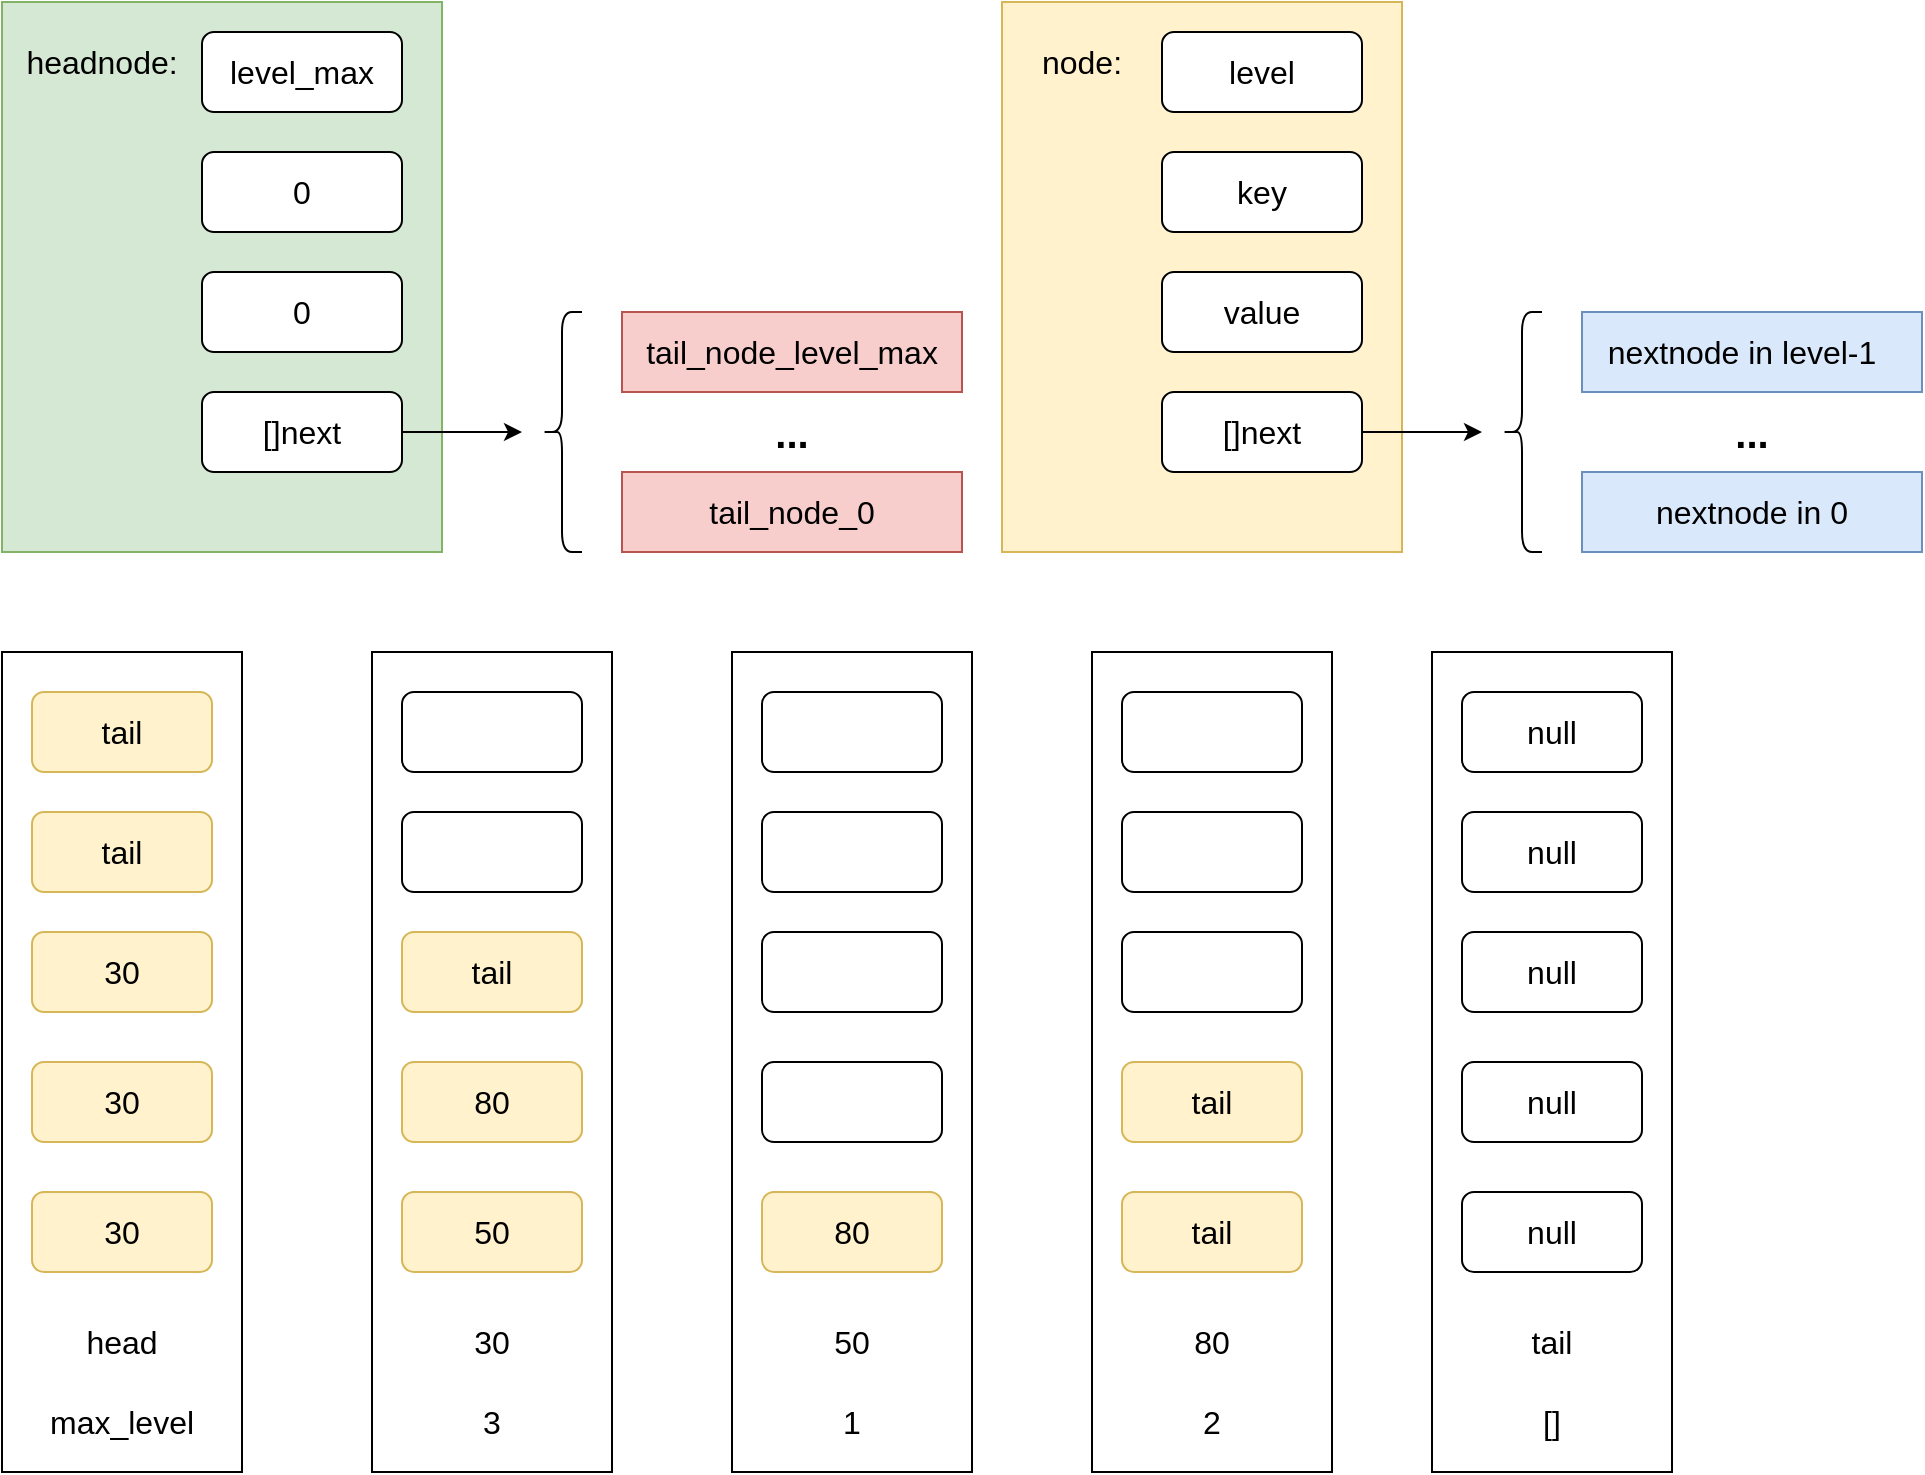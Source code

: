 <mxfile version="21.2.8" type="device">
  <diagram name="第 1 页" id="2TdzW1cNiW87xmYJIBx-">
    <mxGraphModel dx="1863" dy="606" grid="1" gridSize="10" guides="1" tooltips="1" connect="1" arrows="1" fold="1" page="1" pageScale="1" pageWidth="827" pageHeight="1169" math="0" shadow="0">
      <root>
        <mxCell id="0" />
        <mxCell id="1" parent="0" />
        <mxCell id="YpfszNmPL0_AXZ_S2VL3-103" value="" style="rounded=0;whiteSpace=wrap;html=1;" vertex="1" parent="1">
          <mxGeometry x="-440" y="450" width="120" height="410" as="geometry" />
        </mxCell>
        <mxCell id="YpfszNmPL0_AXZ_S2VL3-45" value="" style="rounded=0;whiteSpace=wrap;html=1;fillColor=#fff2cc;strokeColor=#d6b656;" vertex="1" parent="1">
          <mxGeometry x="60" y="125" width="200" height="275" as="geometry" />
        </mxCell>
        <mxCell id="YpfszNmPL0_AXZ_S2VL3-8" value="" style="rounded=0;whiteSpace=wrap;html=1;fillColor=#dae8fc;strokeColor=#6c8ebf;" vertex="1" parent="1">
          <mxGeometry x="350" y="280" width="170" height="40" as="geometry" />
        </mxCell>
        <mxCell id="YpfszNmPL0_AXZ_S2VL3-1" value="&lt;font style=&quot;font-size: 16px;&quot;&gt;node:&lt;/font&gt;" style="text;strokeColor=none;align=center;fillColor=none;html=1;verticalAlign=middle;whiteSpace=wrap;rounded=0;" vertex="1" parent="1">
          <mxGeometry x="70" y="140" width="60" height="30" as="geometry" />
        </mxCell>
        <mxCell id="YpfszNmPL0_AXZ_S2VL3-2" value="" style="rounded=1;whiteSpace=wrap;html=1;" vertex="1" parent="1">
          <mxGeometry x="140" y="140" width="100" height="40" as="geometry" />
        </mxCell>
        <mxCell id="YpfszNmPL0_AXZ_S2VL3-3" value="&lt;font style=&quot;font-size: 16px;&quot;&gt;level&lt;/font&gt;" style="text;strokeColor=none;align=center;fillColor=none;html=1;verticalAlign=middle;whiteSpace=wrap;rounded=0;" vertex="1" parent="1">
          <mxGeometry x="160" y="145" width="60" height="30" as="geometry" />
        </mxCell>
        <mxCell id="YpfszNmPL0_AXZ_S2VL3-4" value="" style="rounded=1;whiteSpace=wrap;html=1;" vertex="1" parent="1">
          <mxGeometry x="140" y="200" width="100" height="40" as="geometry" />
        </mxCell>
        <mxCell id="YpfszNmPL0_AXZ_S2VL3-5" value="&lt;font style=&quot;font-size: 16px;&quot;&gt;key&lt;/font&gt;" style="text;strokeColor=none;align=center;fillColor=none;html=1;verticalAlign=middle;whiteSpace=wrap;rounded=0;" vertex="1" parent="1">
          <mxGeometry x="160" y="205" width="60" height="30" as="geometry" />
        </mxCell>
        <mxCell id="YpfszNmPL0_AXZ_S2VL3-6" value="" style="rounded=1;whiteSpace=wrap;html=1;" vertex="1" parent="1">
          <mxGeometry x="140" y="260" width="100" height="40" as="geometry" />
        </mxCell>
        <mxCell id="YpfszNmPL0_AXZ_S2VL3-7" value="&lt;font style=&quot;font-size: 16px;&quot;&gt;value&lt;/font&gt;" style="text;strokeColor=none;align=center;fillColor=none;html=1;verticalAlign=middle;whiteSpace=wrap;rounded=0;" vertex="1" parent="1">
          <mxGeometry x="160" y="265" width="60" height="30" as="geometry" />
        </mxCell>
        <mxCell id="YpfszNmPL0_AXZ_S2VL3-11" value="" style="rounded=1;whiteSpace=wrap;html=1;" vertex="1" parent="1">
          <mxGeometry x="140" y="320" width="100" height="40" as="geometry" />
        </mxCell>
        <mxCell id="YpfszNmPL0_AXZ_S2VL3-12" value="&lt;font style=&quot;font-size: 16px;&quot;&gt;[]next&lt;/font&gt;" style="text;strokeColor=none;align=center;fillColor=none;html=1;verticalAlign=middle;whiteSpace=wrap;rounded=0;" vertex="1" parent="1">
          <mxGeometry x="160" y="325" width="60" height="30" as="geometry" />
        </mxCell>
        <mxCell id="YpfszNmPL0_AXZ_S2VL3-13" value="" style="endArrow=classic;html=1;rounded=0;exitX=1;exitY=0.5;exitDx=0;exitDy=0;" edge="1" parent="1" source="YpfszNmPL0_AXZ_S2VL3-11">
          <mxGeometry width="50" height="50" relative="1" as="geometry">
            <mxPoint x="320" y="370" as="sourcePoint" />
            <mxPoint x="300" y="340" as="targetPoint" />
          </mxGeometry>
        </mxCell>
        <mxCell id="YpfszNmPL0_AXZ_S2VL3-14" value="" style="shape=curlyBracket;whiteSpace=wrap;html=1;rounded=1;labelPosition=left;verticalLabelPosition=middle;align=right;verticalAlign=middle;" vertex="1" parent="1">
          <mxGeometry x="310" y="280" width="20" height="120" as="geometry" />
        </mxCell>
        <mxCell id="YpfszNmPL0_AXZ_S2VL3-41" value="" style="rounded=0;whiteSpace=wrap;html=1;fillColor=#dae8fc;strokeColor=#6c8ebf;" vertex="1" parent="1">
          <mxGeometry x="350" y="360" width="170" height="40" as="geometry" />
        </mxCell>
        <mxCell id="YpfszNmPL0_AXZ_S2VL3-42" value="&lt;font style=&quot;font-size: 20px;&quot;&gt;&lt;b&gt;...&lt;/b&gt;&lt;/font&gt;" style="text;strokeColor=none;align=center;fillColor=none;html=1;verticalAlign=middle;whiteSpace=wrap;rounded=0;" vertex="1" parent="1">
          <mxGeometry x="405" y="325" width="60" height="30" as="geometry" />
        </mxCell>
        <mxCell id="YpfszNmPL0_AXZ_S2VL3-43" value="&lt;font style=&quot;font-size: 16px;&quot;&gt;nextnode in level-1&lt;/font&gt;" style="text;strokeColor=none;align=center;fillColor=none;html=1;verticalAlign=middle;whiteSpace=wrap;rounded=0;" vertex="1" parent="1">
          <mxGeometry x="350" y="285" width="160" height="30" as="geometry" />
        </mxCell>
        <mxCell id="YpfszNmPL0_AXZ_S2VL3-44" value="&lt;font style=&quot;font-size: 16px;&quot;&gt;nextnode in 0&lt;/font&gt;" style="text;strokeColor=none;align=center;fillColor=none;html=1;verticalAlign=middle;whiteSpace=wrap;rounded=0;" vertex="1" parent="1">
          <mxGeometry x="355" y="365" width="160" height="30" as="geometry" />
        </mxCell>
        <mxCell id="YpfszNmPL0_AXZ_S2VL3-46" value="" style="rounded=0;whiteSpace=wrap;html=1;fillColor=#d5e8d4;strokeColor=#82b366;" vertex="1" parent="1">
          <mxGeometry x="-440" y="125" width="220" height="275" as="geometry" />
        </mxCell>
        <mxCell id="YpfszNmPL0_AXZ_S2VL3-47" value="" style="rounded=0;whiteSpace=wrap;html=1;fillColor=#f8cecc;strokeColor=#b85450;" vertex="1" parent="1">
          <mxGeometry x="-130" y="280" width="170" height="40" as="geometry" />
        </mxCell>
        <mxCell id="YpfszNmPL0_AXZ_S2VL3-48" value="&lt;font style=&quot;font-size: 16px;&quot;&gt;headnode:&lt;/font&gt;" style="text;strokeColor=none;align=center;fillColor=none;html=1;verticalAlign=middle;whiteSpace=wrap;rounded=0;" vertex="1" parent="1">
          <mxGeometry x="-420" y="140" width="60" height="30" as="geometry" />
        </mxCell>
        <mxCell id="YpfszNmPL0_AXZ_S2VL3-49" value="" style="rounded=1;whiteSpace=wrap;html=1;" vertex="1" parent="1">
          <mxGeometry x="-340" y="140" width="100" height="40" as="geometry" />
        </mxCell>
        <mxCell id="YpfszNmPL0_AXZ_S2VL3-50" value="&lt;font style=&quot;font-size: 16px;&quot;&gt;level_max&lt;/font&gt;" style="text;strokeColor=none;align=center;fillColor=none;html=1;verticalAlign=middle;whiteSpace=wrap;rounded=0;" vertex="1" parent="1">
          <mxGeometry x="-320" y="145" width="60" height="30" as="geometry" />
        </mxCell>
        <mxCell id="YpfszNmPL0_AXZ_S2VL3-51" value="" style="rounded=1;whiteSpace=wrap;html=1;" vertex="1" parent="1">
          <mxGeometry x="-340" y="200" width="100" height="40" as="geometry" />
        </mxCell>
        <mxCell id="YpfszNmPL0_AXZ_S2VL3-52" value="&lt;span style=&quot;font-size: 16px;&quot;&gt;0&lt;/span&gt;" style="text;strokeColor=none;align=center;fillColor=none;html=1;verticalAlign=middle;whiteSpace=wrap;rounded=0;" vertex="1" parent="1">
          <mxGeometry x="-320" y="205" width="60" height="30" as="geometry" />
        </mxCell>
        <mxCell id="YpfszNmPL0_AXZ_S2VL3-53" value="" style="rounded=1;whiteSpace=wrap;html=1;" vertex="1" parent="1">
          <mxGeometry x="-340" y="260" width="100" height="40" as="geometry" />
        </mxCell>
        <mxCell id="YpfszNmPL0_AXZ_S2VL3-54" value="&lt;font style=&quot;font-size: 16px;&quot;&gt;0&lt;/font&gt;" style="text;strokeColor=none;align=center;fillColor=none;html=1;verticalAlign=middle;whiteSpace=wrap;rounded=0;" vertex="1" parent="1">
          <mxGeometry x="-320" y="265" width="60" height="30" as="geometry" />
        </mxCell>
        <mxCell id="YpfszNmPL0_AXZ_S2VL3-55" value="" style="rounded=1;whiteSpace=wrap;html=1;" vertex="1" parent="1">
          <mxGeometry x="-340" y="320" width="100" height="40" as="geometry" />
        </mxCell>
        <mxCell id="YpfszNmPL0_AXZ_S2VL3-56" value="&lt;font style=&quot;font-size: 16px;&quot;&gt;[]next&lt;/font&gt;" style="text;strokeColor=none;align=center;fillColor=none;html=1;verticalAlign=middle;whiteSpace=wrap;rounded=0;" vertex="1" parent="1">
          <mxGeometry x="-320" y="325" width="60" height="30" as="geometry" />
        </mxCell>
        <mxCell id="YpfszNmPL0_AXZ_S2VL3-57" value="" style="endArrow=classic;html=1;rounded=0;exitX=1;exitY=0.5;exitDx=0;exitDy=0;" edge="1" parent="1" source="YpfszNmPL0_AXZ_S2VL3-55">
          <mxGeometry width="50" height="50" relative="1" as="geometry">
            <mxPoint x="-160" y="370" as="sourcePoint" />
            <mxPoint x="-180" y="340" as="targetPoint" />
          </mxGeometry>
        </mxCell>
        <mxCell id="YpfszNmPL0_AXZ_S2VL3-58" value="" style="shape=curlyBracket;whiteSpace=wrap;html=1;rounded=1;labelPosition=left;verticalLabelPosition=middle;align=right;verticalAlign=middle;" vertex="1" parent="1">
          <mxGeometry x="-170" y="280" width="20" height="120" as="geometry" />
        </mxCell>
        <mxCell id="YpfszNmPL0_AXZ_S2VL3-59" value="" style="rounded=0;whiteSpace=wrap;html=1;fillColor=#f8cecc;strokeColor=#b85450;" vertex="1" parent="1">
          <mxGeometry x="-130" y="360" width="170" height="40" as="geometry" />
        </mxCell>
        <mxCell id="YpfszNmPL0_AXZ_S2VL3-60" value="&lt;font style=&quot;font-size: 20px;&quot;&gt;&lt;b&gt;...&lt;/b&gt;&lt;/font&gt;" style="text;strokeColor=none;align=center;fillColor=none;html=1;verticalAlign=middle;whiteSpace=wrap;rounded=0;" vertex="1" parent="1">
          <mxGeometry x="-75" y="325" width="60" height="30" as="geometry" />
        </mxCell>
        <mxCell id="YpfszNmPL0_AXZ_S2VL3-62" value="&lt;font style=&quot;font-size: 16px;&quot;&gt;tail_node_0&lt;/font&gt;" style="text;strokeColor=none;align=center;fillColor=none;html=1;verticalAlign=middle;whiteSpace=wrap;rounded=0;" vertex="1" parent="1">
          <mxGeometry x="-125" y="365" width="160" height="30" as="geometry" />
        </mxCell>
        <mxCell id="YpfszNmPL0_AXZ_S2VL3-63" value="&lt;font style=&quot;font-size: 16px;&quot;&gt;tail_node_level_max&lt;/font&gt;" style="text;strokeColor=none;align=center;fillColor=none;html=1;verticalAlign=middle;whiteSpace=wrap;rounded=0;" vertex="1" parent="1">
          <mxGeometry x="-125" y="285" width="160" height="30" as="geometry" />
        </mxCell>
        <mxCell id="YpfszNmPL0_AXZ_S2VL3-77" value="" style="rounded=1;whiteSpace=wrap;html=1;fillColor=#fff2cc;strokeColor=#d6b656;" vertex="1" parent="1">
          <mxGeometry x="-425" y="720" width="90" height="40" as="geometry" />
        </mxCell>
        <mxCell id="YpfszNmPL0_AXZ_S2VL3-78" value="" style="rounded=1;whiteSpace=wrap;html=1;fillColor=#fff2cc;strokeColor=#d6b656;" vertex="1" parent="1">
          <mxGeometry x="-425" y="655" width="90" height="40" as="geometry" />
        </mxCell>
        <mxCell id="YpfszNmPL0_AXZ_S2VL3-79" value="" style="rounded=1;whiteSpace=wrap;html=1;fillColor=#fff2cc;strokeColor=#d6b656;" vertex="1" parent="1">
          <mxGeometry x="-425" y="590" width="90" height="40" as="geometry" />
        </mxCell>
        <mxCell id="YpfszNmPL0_AXZ_S2VL3-80" value="" style="rounded=1;whiteSpace=wrap;html=1;fillColor=#fff2cc;strokeColor=#d6b656;" vertex="1" parent="1">
          <mxGeometry x="-425" y="530" width="90" height="40" as="geometry" />
        </mxCell>
        <mxCell id="YpfszNmPL0_AXZ_S2VL3-81" value="" style="rounded=1;whiteSpace=wrap;html=1;fillColor=#fff2cc;strokeColor=#d6b656;" vertex="1" parent="1">
          <mxGeometry x="-425" y="470" width="90" height="40" as="geometry" />
        </mxCell>
        <mxCell id="YpfszNmPL0_AXZ_S2VL3-99" value="&lt;font style=&quot;font-size: 16px;&quot;&gt;head&lt;/font&gt;" style="text;strokeColor=none;align=center;fillColor=none;html=1;verticalAlign=middle;whiteSpace=wrap;rounded=0;" vertex="1" parent="1">
          <mxGeometry x="-410" y="780" width="60" height="30" as="geometry" />
        </mxCell>
        <mxCell id="YpfszNmPL0_AXZ_S2VL3-104" value="&lt;font style=&quot;font-size: 16px;&quot;&gt;max_level&lt;/font&gt;" style="text;strokeColor=none;align=center;fillColor=none;html=1;verticalAlign=middle;whiteSpace=wrap;rounded=0;" vertex="1" parent="1">
          <mxGeometry x="-410" y="820" width="60" height="30" as="geometry" />
        </mxCell>
        <mxCell id="YpfszNmPL0_AXZ_S2VL3-106" value="" style="rounded=0;whiteSpace=wrap;html=1;" vertex="1" parent="1">
          <mxGeometry x="-255" y="450" width="120" height="410" as="geometry" />
        </mxCell>
        <mxCell id="YpfszNmPL0_AXZ_S2VL3-107" value="" style="rounded=1;whiteSpace=wrap;html=1;fillColor=#fff2cc;strokeColor=#d6b656;" vertex="1" parent="1">
          <mxGeometry x="-240" y="720" width="90" height="40" as="geometry" />
        </mxCell>
        <mxCell id="YpfszNmPL0_AXZ_S2VL3-108" value="" style="rounded=1;whiteSpace=wrap;html=1;fillColor=#fff2cc;strokeColor=#d6b656;" vertex="1" parent="1">
          <mxGeometry x="-240" y="655" width="90" height="40" as="geometry" />
        </mxCell>
        <mxCell id="YpfszNmPL0_AXZ_S2VL3-109" value="" style="rounded=1;whiteSpace=wrap;html=1;fillColor=#fff2cc;strokeColor=#d6b656;" vertex="1" parent="1">
          <mxGeometry x="-240" y="590" width="90" height="40" as="geometry" />
        </mxCell>
        <mxCell id="YpfszNmPL0_AXZ_S2VL3-110" value="" style="rounded=1;whiteSpace=wrap;html=1;" vertex="1" parent="1">
          <mxGeometry x="-240" y="530" width="90" height="40" as="geometry" />
        </mxCell>
        <mxCell id="YpfszNmPL0_AXZ_S2VL3-111" value="" style="rounded=1;whiteSpace=wrap;html=1;" vertex="1" parent="1">
          <mxGeometry x="-240" y="470" width="90" height="40" as="geometry" />
        </mxCell>
        <mxCell id="YpfszNmPL0_AXZ_S2VL3-112" value="&lt;font style=&quot;font-size: 16px;&quot;&gt;30&lt;/font&gt;" style="text;strokeColor=none;align=center;fillColor=none;html=1;verticalAlign=middle;whiteSpace=wrap;rounded=0;" vertex="1" parent="1">
          <mxGeometry x="-225" y="780" width="60" height="30" as="geometry" />
        </mxCell>
        <mxCell id="YpfszNmPL0_AXZ_S2VL3-113" value="&lt;font style=&quot;font-size: 16px;&quot;&gt;3&lt;/font&gt;" style="text;strokeColor=none;align=center;fillColor=none;html=1;verticalAlign=middle;whiteSpace=wrap;rounded=0;" vertex="1" parent="1">
          <mxGeometry x="-225" y="820" width="60" height="30" as="geometry" />
        </mxCell>
        <mxCell id="YpfszNmPL0_AXZ_S2VL3-114" value="" style="rounded=0;whiteSpace=wrap;html=1;" vertex="1" parent="1">
          <mxGeometry x="-75" y="450" width="120" height="410" as="geometry" />
        </mxCell>
        <mxCell id="YpfszNmPL0_AXZ_S2VL3-115" value="" style="rounded=1;whiteSpace=wrap;html=1;fillColor=#fff2cc;strokeColor=#d6b656;" vertex="1" parent="1">
          <mxGeometry x="-60" y="720" width="90" height="40" as="geometry" />
        </mxCell>
        <mxCell id="YpfszNmPL0_AXZ_S2VL3-116" value="" style="rounded=1;whiteSpace=wrap;html=1;" vertex="1" parent="1">
          <mxGeometry x="-60" y="655" width="90" height="40" as="geometry" />
        </mxCell>
        <mxCell id="YpfszNmPL0_AXZ_S2VL3-117" value="" style="rounded=1;whiteSpace=wrap;html=1;" vertex="1" parent="1">
          <mxGeometry x="-60" y="590" width="90" height="40" as="geometry" />
        </mxCell>
        <mxCell id="YpfszNmPL0_AXZ_S2VL3-118" value="" style="rounded=1;whiteSpace=wrap;html=1;" vertex="1" parent="1">
          <mxGeometry x="-60" y="530" width="90" height="40" as="geometry" />
        </mxCell>
        <mxCell id="YpfszNmPL0_AXZ_S2VL3-119" value="" style="rounded=1;whiteSpace=wrap;html=1;" vertex="1" parent="1">
          <mxGeometry x="-60" y="470" width="90" height="40" as="geometry" />
        </mxCell>
        <mxCell id="YpfszNmPL0_AXZ_S2VL3-120" value="&lt;font style=&quot;font-size: 16px;&quot;&gt;50&lt;/font&gt;" style="text;strokeColor=none;align=center;fillColor=none;html=1;verticalAlign=middle;whiteSpace=wrap;rounded=0;" vertex="1" parent="1">
          <mxGeometry x="-45" y="780" width="60" height="30" as="geometry" />
        </mxCell>
        <mxCell id="YpfszNmPL0_AXZ_S2VL3-121" value="&lt;font style=&quot;font-size: 16px;&quot;&gt;1&lt;/font&gt;" style="text;strokeColor=none;align=center;fillColor=none;html=1;verticalAlign=middle;whiteSpace=wrap;rounded=0;" vertex="1" parent="1">
          <mxGeometry x="-45" y="820" width="60" height="30" as="geometry" />
        </mxCell>
        <mxCell id="YpfszNmPL0_AXZ_S2VL3-122" value="" style="rounded=0;whiteSpace=wrap;html=1;" vertex="1" parent="1">
          <mxGeometry x="105" y="450" width="120" height="410" as="geometry" />
        </mxCell>
        <mxCell id="YpfszNmPL0_AXZ_S2VL3-123" value="" style="rounded=1;whiteSpace=wrap;html=1;fillColor=#fff2cc;strokeColor=#d6b656;" vertex="1" parent="1">
          <mxGeometry x="120" y="720" width="90" height="40" as="geometry" />
        </mxCell>
        <mxCell id="YpfszNmPL0_AXZ_S2VL3-124" value="" style="rounded=1;whiteSpace=wrap;html=1;fillColor=#fff2cc;strokeColor=#d6b656;" vertex="1" parent="1">
          <mxGeometry x="120" y="655" width="90" height="40" as="geometry" />
        </mxCell>
        <mxCell id="YpfszNmPL0_AXZ_S2VL3-125" value="" style="rounded=1;whiteSpace=wrap;html=1;" vertex="1" parent="1">
          <mxGeometry x="120" y="590" width="90" height="40" as="geometry" />
        </mxCell>
        <mxCell id="YpfszNmPL0_AXZ_S2VL3-126" value="" style="rounded=1;whiteSpace=wrap;html=1;" vertex="1" parent="1">
          <mxGeometry x="120" y="530" width="90" height="40" as="geometry" />
        </mxCell>
        <mxCell id="YpfszNmPL0_AXZ_S2VL3-127" value="" style="rounded=1;whiteSpace=wrap;html=1;" vertex="1" parent="1">
          <mxGeometry x="120" y="470" width="90" height="40" as="geometry" />
        </mxCell>
        <mxCell id="YpfszNmPL0_AXZ_S2VL3-128" value="&lt;font style=&quot;font-size: 16px;&quot;&gt;80&lt;/font&gt;" style="text;strokeColor=none;align=center;fillColor=none;html=1;verticalAlign=middle;whiteSpace=wrap;rounded=0;" vertex="1" parent="1">
          <mxGeometry x="135" y="780" width="60" height="30" as="geometry" />
        </mxCell>
        <mxCell id="YpfszNmPL0_AXZ_S2VL3-129" value="&lt;font style=&quot;font-size: 16px;&quot;&gt;2&lt;/font&gt;" style="text;strokeColor=none;align=center;fillColor=none;html=1;verticalAlign=middle;whiteSpace=wrap;rounded=0;" vertex="1" parent="1">
          <mxGeometry x="135" y="820" width="60" height="30" as="geometry" />
        </mxCell>
        <mxCell id="YpfszNmPL0_AXZ_S2VL3-130" value="" style="rounded=0;whiteSpace=wrap;html=1;" vertex="1" parent="1">
          <mxGeometry x="275" y="450" width="120" height="410" as="geometry" />
        </mxCell>
        <mxCell id="YpfszNmPL0_AXZ_S2VL3-131" value="" style="rounded=1;whiteSpace=wrap;html=1;" vertex="1" parent="1">
          <mxGeometry x="290" y="720" width="90" height="40" as="geometry" />
        </mxCell>
        <mxCell id="YpfszNmPL0_AXZ_S2VL3-132" value="" style="rounded=1;whiteSpace=wrap;html=1;" vertex="1" parent="1">
          <mxGeometry x="290" y="655" width="90" height="40" as="geometry" />
        </mxCell>
        <mxCell id="YpfszNmPL0_AXZ_S2VL3-133" value="" style="rounded=1;whiteSpace=wrap;html=1;" vertex="1" parent="1">
          <mxGeometry x="290" y="590" width="90" height="40" as="geometry" />
        </mxCell>
        <mxCell id="YpfszNmPL0_AXZ_S2VL3-134" value="" style="rounded=1;whiteSpace=wrap;html=1;" vertex="1" parent="1">
          <mxGeometry x="290" y="530" width="90" height="40" as="geometry" />
        </mxCell>
        <mxCell id="YpfszNmPL0_AXZ_S2VL3-135" value="" style="rounded=1;whiteSpace=wrap;html=1;" vertex="1" parent="1">
          <mxGeometry x="290" y="470" width="90" height="40" as="geometry" />
        </mxCell>
        <mxCell id="YpfszNmPL0_AXZ_S2VL3-136" value="&lt;font style=&quot;font-size: 16px;&quot;&gt;tail&lt;/font&gt;" style="text;strokeColor=none;align=center;fillColor=none;html=1;verticalAlign=middle;whiteSpace=wrap;rounded=0;" vertex="1" parent="1">
          <mxGeometry x="305" y="780" width="60" height="30" as="geometry" />
        </mxCell>
        <mxCell id="YpfszNmPL0_AXZ_S2VL3-137" value="&lt;span style=&quot;font-size: 16px;&quot;&gt;[]&lt;/span&gt;" style="text;strokeColor=none;align=center;fillColor=none;html=1;verticalAlign=middle;whiteSpace=wrap;rounded=0;" vertex="1" parent="1">
          <mxGeometry x="305" y="820" width="60" height="30" as="geometry" />
        </mxCell>
        <mxCell id="YpfszNmPL0_AXZ_S2VL3-138" value="&lt;font style=&quot;font-size: 16px;&quot;&gt;null&lt;/font&gt;" style="text;strokeColor=none;align=center;fillColor=none;html=1;verticalAlign=middle;whiteSpace=wrap;rounded=0;" vertex="1" parent="1">
          <mxGeometry x="305" y="725" width="60" height="30" as="geometry" />
        </mxCell>
        <mxCell id="YpfszNmPL0_AXZ_S2VL3-139" value="&lt;font style=&quot;font-size: 16px;&quot;&gt;null&lt;/font&gt;" style="text;strokeColor=none;align=center;fillColor=none;html=1;verticalAlign=middle;whiteSpace=wrap;rounded=0;" vertex="1" parent="1">
          <mxGeometry x="305" y="660" width="60" height="30" as="geometry" />
        </mxCell>
        <mxCell id="YpfszNmPL0_AXZ_S2VL3-140" value="&lt;font style=&quot;font-size: 16px;&quot;&gt;null&lt;/font&gt;" style="text;strokeColor=none;align=center;fillColor=none;html=1;verticalAlign=middle;whiteSpace=wrap;rounded=0;" vertex="1" parent="1">
          <mxGeometry x="305" y="595" width="60" height="30" as="geometry" />
        </mxCell>
        <mxCell id="YpfszNmPL0_AXZ_S2VL3-141" value="&lt;font style=&quot;font-size: 16px;&quot;&gt;null&lt;/font&gt;" style="text;strokeColor=none;align=center;fillColor=none;html=1;verticalAlign=middle;whiteSpace=wrap;rounded=0;" vertex="1" parent="1">
          <mxGeometry x="305" y="535" width="60" height="30" as="geometry" />
        </mxCell>
        <mxCell id="YpfszNmPL0_AXZ_S2VL3-142" value="&lt;font style=&quot;font-size: 16px;&quot;&gt;null&lt;/font&gt;" style="text;strokeColor=none;align=center;fillColor=none;html=1;verticalAlign=middle;whiteSpace=wrap;rounded=0;" vertex="1" parent="1">
          <mxGeometry x="305" y="475" width="60" height="30" as="geometry" />
        </mxCell>
        <mxCell id="YpfszNmPL0_AXZ_S2VL3-143" value="&lt;font style=&quot;font-size: 16px;&quot;&gt;tail&lt;/font&gt;" style="text;strokeColor=none;align=center;fillColor=none;html=1;verticalAlign=middle;whiteSpace=wrap;rounded=0;" vertex="1" parent="1">
          <mxGeometry x="-410" y="475" width="60" height="30" as="geometry" />
        </mxCell>
        <mxCell id="YpfszNmPL0_AXZ_S2VL3-144" value="&lt;font style=&quot;font-size: 16px;&quot;&gt;tail&lt;/font&gt;" style="text;strokeColor=none;align=center;fillColor=none;html=1;verticalAlign=middle;whiteSpace=wrap;rounded=0;" vertex="1" parent="1">
          <mxGeometry x="-410" y="535" width="60" height="30" as="geometry" />
        </mxCell>
        <mxCell id="YpfszNmPL0_AXZ_S2VL3-145" value="&lt;font style=&quot;font-size: 16px;&quot;&gt;30&lt;/font&gt;" style="text;strokeColor=none;align=center;fillColor=none;html=1;verticalAlign=middle;whiteSpace=wrap;rounded=0;" vertex="1" parent="1">
          <mxGeometry x="-410" y="595" width="60" height="30" as="geometry" />
        </mxCell>
        <mxCell id="YpfszNmPL0_AXZ_S2VL3-146" value="&lt;font style=&quot;font-size: 16px;&quot;&gt;30&lt;/font&gt;" style="text;strokeColor=none;align=center;fillColor=none;html=1;verticalAlign=middle;whiteSpace=wrap;rounded=0;" vertex="1" parent="1">
          <mxGeometry x="-410" y="660" width="60" height="30" as="geometry" />
        </mxCell>
        <mxCell id="YpfszNmPL0_AXZ_S2VL3-147" value="&lt;font style=&quot;font-size: 16px;&quot;&gt;30&lt;/font&gt;" style="text;strokeColor=none;align=center;fillColor=none;html=1;verticalAlign=middle;whiteSpace=wrap;rounded=0;" vertex="1" parent="1">
          <mxGeometry x="-410" y="725" width="60" height="30" as="geometry" />
        </mxCell>
        <mxCell id="YpfszNmPL0_AXZ_S2VL3-148" value="&lt;font style=&quot;font-size: 16px;&quot;&gt;50&lt;/font&gt;" style="text;strokeColor=none;align=center;fillColor=none;html=1;verticalAlign=middle;whiteSpace=wrap;rounded=0;" vertex="1" parent="1">
          <mxGeometry x="-225" y="725" width="60" height="30" as="geometry" />
        </mxCell>
        <mxCell id="YpfszNmPL0_AXZ_S2VL3-149" value="&lt;font style=&quot;font-size: 16px;&quot;&gt;80&lt;/font&gt;" style="text;strokeColor=none;align=center;fillColor=none;html=1;verticalAlign=middle;whiteSpace=wrap;rounded=0;" vertex="1" parent="1">
          <mxGeometry x="-225" y="660" width="60" height="30" as="geometry" />
        </mxCell>
        <mxCell id="YpfszNmPL0_AXZ_S2VL3-150" value="&lt;font style=&quot;font-size: 16px;&quot;&gt;tail&lt;/font&gt;" style="text;strokeColor=none;align=center;fillColor=none;html=1;verticalAlign=middle;whiteSpace=wrap;rounded=0;" vertex="1" parent="1">
          <mxGeometry x="-225" y="595" width="60" height="30" as="geometry" />
        </mxCell>
        <mxCell id="YpfszNmPL0_AXZ_S2VL3-151" value="&lt;font style=&quot;font-size: 16px;&quot;&gt;80&lt;/font&gt;" style="text;strokeColor=none;align=center;fillColor=none;html=1;verticalAlign=middle;whiteSpace=wrap;rounded=0;" vertex="1" parent="1">
          <mxGeometry x="-45" y="725" width="60" height="30" as="geometry" />
        </mxCell>
        <mxCell id="YpfszNmPL0_AXZ_S2VL3-152" value="&lt;font style=&quot;font-size: 16px;&quot;&gt;tail&lt;/font&gt;" style="text;strokeColor=none;align=center;fillColor=none;html=1;verticalAlign=middle;whiteSpace=wrap;rounded=0;" vertex="1" parent="1">
          <mxGeometry x="135" y="660" width="60" height="30" as="geometry" />
        </mxCell>
        <mxCell id="YpfszNmPL0_AXZ_S2VL3-153" value="&lt;font style=&quot;font-size: 16px;&quot;&gt;tail&lt;/font&gt;" style="text;strokeColor=none;align=center;fillColor=none;html=1;verticalAlign=middle;whiteSpace=wrap;rounded=0;" vertex="1" parent="1">
          <mxGeometry x="135" y="725" width="60" height="30" as="geometry" />
        </mxCell>
      </root>
    </mxGraphModel>
  </diagram>
</mxfile>

